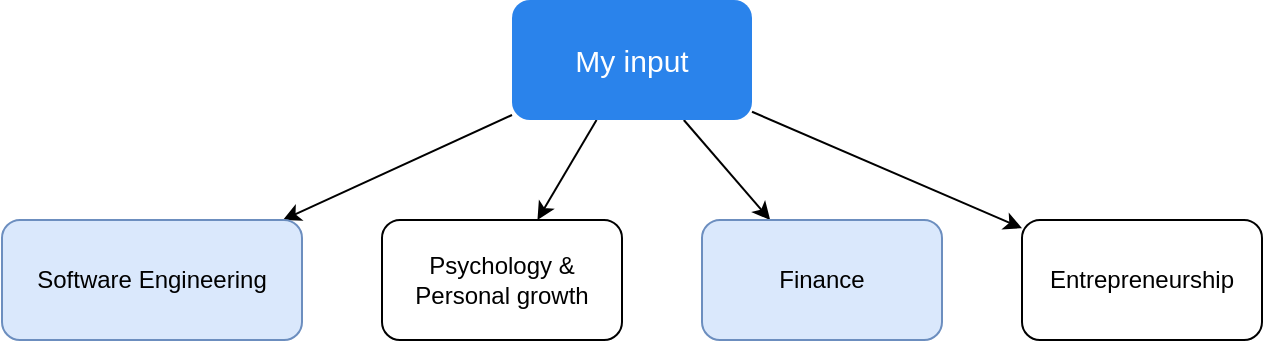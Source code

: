 <mxfile version="20.2.1" type="google"><diagram id="1bTTk2lOfOsTvkWaweD2" name="Pagina-1"><mxGraphModel grid="0" page="0" gridSize="10" guides="1" tooltips="1" connect="1" arrows="1" fold="1" pageScale="1" pageWidth="827" pageHeight="1169" math="0" shadow="0"><root><mxCell id="0"/><mxCell id="1" parent="0"/><mxCell id="BdGPtrxPkKnYUu4R_4-l-3" style="rounded=0;orthogonalLoop=1;jettySize=auto;html=1;" edge="1" parent="1" source="BdGPtrxPkKnYUu4R_4-l-1" target="BdGPtrxPkKnYUu4R_4-l-2"><mxGeometry relative="1" as="geometry"/></mxCell><mxCell id="BdGPtrxPkKnYUu4R_4-l-5" style="edgeStyle=none;rounded=0;orthogonalLoop=1;jettySize=auto;html=1;" edge="1" parent="1" source="BdGPtrxPkKnYUu4R_4-l-1" target="BdGPtrxPkKnYUu4R_4-l-4"><mxGeometry relative="1" as="geometry"/></mxCell><mxCell id="BdGPtrxPkKnYUu4R_4-l-7" style="edgeStyle=none;rounded=0;orthogonalLoop=1;jettySize=auto;html=1;" edge="1" parent="1" source="BdGPtrxPkKnYUu4R_4-l-1" target="BdGPtrxPkKnYUu4R_4-l-6"><mxGeometry relative="1" as="geometry"/></mxCell><mxCell id="BdGPtrxPkKnYUu4R_4-l-9" style="edgeStyle=none;rounded=0;orthogonalLoop=1;jettySize=auto;html=1;" edge="1" parent="1" source="BdGPtrxPkKnYUu4R_4-l-1" target="BdGPtrxPkKnYUu4R_4-l-8"><mxGeometry relative="1" as="geometry"/></mxCell><mxCell id="BdGPtrxPkKnYUu4R_4-l-1" value="My input" style="rounded=1;whiteSpace=wrap;html=1;fontSize=15;fillColor=#2a83eb;strokeColor=none;fontColor=#ffffff;" vertex="1" parent="1"><mxGeometry x="1798" y="850" width="120" height="60" as="geometry"/></mxCell><UserObject label="Software Engineering" link="/c?page=input-swe.md" id="BdGPtrxPkKnYUu4R_4-l-2"><mxCell style="rounded=1;whiteSpace=wrap;html=1;fillColor=#dae8fc;strokeColor=#6c8ebf;" vertex="1" parent="1"><mxGeometry x="1543" y="960" width="150" height="60" as="geometry"/></mxCell></UserObject><mxCell id="BdGPtrxPkKnYUu4R_4-l-4" value="Psychology &amp;amp; Personal growth" style="rounded=1;whiteSpace=wrap;html=1;" vertex="1" parent="1"><mxGeometry x="1733" y="960" width="120" height="60" as="geometry"/></mxCell><UserObject label="Finance" link="/c?page=input-finance.md" id="BdGPtrxPkKnYUu4R_4-l-6"><mxCell style="rounded=1;whiteSpace=wrap;html=1;fillColor=#dae8fc;strokeColor=#6c8ebf;" vertex="1" parent="1"><mxGeometry x="1893" y="960" width="120" height="60" as="geometry"/></mxCell></UserObject><mxCell id="BdGPtrxPkKnYUu4R_4-l-8" value="Entrepreneurship" style="rounded=1;whiteSpace=wrap;html=1;" vertex="1" parent="1"><mxGeometry x="2053" y="960" width="120" height="60" as="geometry"/></mxCell></root></mxGraphModel></diagram></mxfile>